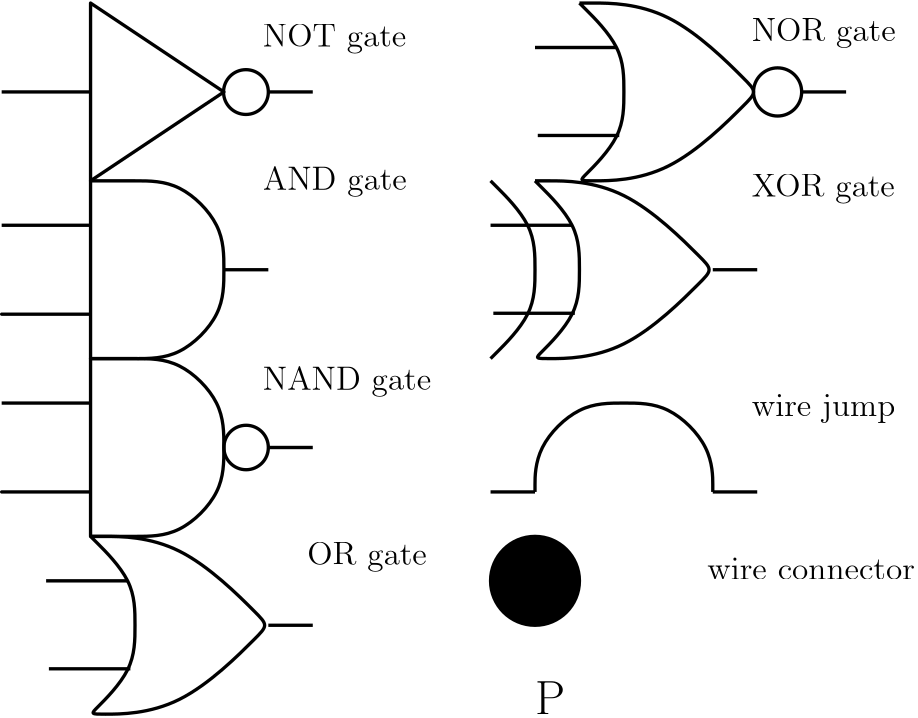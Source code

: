 <?xml version="1.0"?>
<!DOCTYPE ipe SYSTEM "ipe.dtd">
<ipe version="70005" creator="Ipe 7.1.4">
<info created="D:20180214085757" modified="D:20180215223302"/>
<ipestyle name="ipe6">
<symbol name="mark/circle(sx)" transformations="translations">
<path fill="sym-stroke">
0.6 0 0 0.6 0 0 e
0.4 0 0 0.4 0 0 e
</path>
</symbol>
<symbol name="mark/disk(sx)" transformations="translations">
<path fill="sym-stroke">
0.6 0 0 0.6 0 0 e
</path>
</symbol>
<symbol name="mark/fdisk(sfx)" transformations="translations">
<group>
<path fill="sym-fill">
0.5 0 0 0.5 0 0 e
</path>
<path fill="sym-stroke" fillrule="eofill">
0.6 0 0 0.6 0 0 e
0.4 0 0 0.4 0 0 e
</path>
</group>
</symbol>
<symbol name="mark/box(sx)" transformations="translations">
<path fill="sym-stroke" fillrule="eofill">
-0.6 -0.6 m
0.6 -0.6 l
0.6 0.6 l
-0.6 0.6 l
h
-0.4 -0.4 m
0.4 -0.4 l
0.4 0.4 l
-0.4 0.4 l
h
</path>
</symbol>
<symbol name="mark/square(sx)" transformations="translations">
<path fill="sym-stroke">
-0.6 -0.6 m
0.6 -0.6 l
0.6 0.6 l
-0.6 0.6 l
h
</path>
</symbol>
<symbol name="mark/fsquare(sfx)" transformations="translations">
<group>
<path fill="sym-fill">
-0.5 -0.5 m
0.5 -0.5 l
0.5 0.5 l
-0.5 0.5 l
h
</path>
<path fill="sym-stroke" fillrule="eofill">
-0.6 -0.6 m
0.6 -0.6 l
0.6 0.6 l
-0.6 0.6 l
0 -0.4 m
0.4 -0.4 l
0.4 0.4 l
-0.4 0.4 l
h
</path>
</group>
</symbol>
<symbol name="mark/cross(sx)" transformations="translations">
<group>
<path fill="sym-stroke">
-0.43 -0.57 m
0.57 0.43 l
0.43 0.57 l
-0.57 -0.43 l
h
</path>
<path fill="sym-stroke">
-0.43 0.57 m
0.57 -0.43 l
0.43 -0.57 l
-0.57 0.43 l
h
</path>
</group>
</symbol>
<pen name="heavier" value="0.8"/>
<pen name="fat" value="1.2"/>
<pen name="ultrafat" value="2"/>
<symbolsize name="large" value="5"/>
<symbolsize name="small" value="2"/>
<symbolsize name="tiny" value="1.1"/>
<arrowsize name="large" value="10"/>
<arrowsize name="small" value="5"/>
<arrowsize name="tiny" value="3"/>
<color name="red" value="1 0 0"/>
<color name="green" value="0 1 0"/>
<color name="blue" value="0 0 1"/>
<color name="yellow" value="1 1 0"/>
<color name="gray1" value="0.125"/>
<color name="gray2" value="0.25"/>
<color name="gray3" value="0.375"/>
<color name="gray4" value="0.5"/>
<color name="gray5" value="0.625"/>
<color name="gray6" value="0.75"/>
<color name="gray7" value="0.875"/>
<dashstyle name="dashed" value="[4] 0"/>
<dashstyle name="dotted" value="[1 3] 0"/>
<dashstyle name="dash dotted" value="[4 2 1 2] 0"/>
<dashstyle name="dash dot dotted" value="[4 2 1 2 1 2] 0"/>
<textsize name="large" value="\large"/>
<textsize name="small" value="\small"/>
<textsize name="tiny" value="\tiny"/>
<textsize name="Large" value="\Large"/>
<textsize name="LARGE" value="\LARGE"/>
<textsize name="huge" value="\huge"/>
<textsize name="Huge" value="\Huge"/>
<textsize name="footnote" value="\footnotesize"/>
<textstyle name="center" begin="\begin{center}" end="\end{center}"/>
<textstyle name="itemize" begin="\begin{itemize}" end="\end{itemize}"/>
<textstyle name="item" begin="\begin{itemize}\item{}" end="\end{itemize}"/>
</ipestyle>
<ipestyle>
<layout paper="595 842" origin="0 0" frame="595 842"/>
</ipestyle>
<page>
<layer name="alpha"/>
<layer name="beta"/>
<view layers="alpha" active="alpha"/>
<text layer="alpha" matrix="1 0 0 1 -16 -240" pos="126 594.5" stroke="0" type="label" width="60.629" height="8.174" depth="2.32" valign="bottom" size="12">NAND gate</text>
<text matrix="1 0 0 1 -16 -240" pos="126 666.5" stroke="0" type="label" width="51.854" height="8.174" depth="2.32" valign="bottom" size="12">AND gate</text>
<text matrix="1 0 0 1 -16 -256" pos="126 734" stroke="0" type="label" width="51.697" height="8.174" depth="2.32" valign="bottom" size="12">NOT gate</text>
<text matrix="1 0 0 1 160 32" pos="126 392" stroke="0" type="label" width="51.533" height="8.174" depth="2.32" valign="bottom" size="12">XOR gate</text>
<text matrix="1 0 0 1 160 16" pos="126 329" stroke="0" type="label" width="51.701" height="7.939" depth="2.32" valign="bottom" size="12">wire jump</text>
<text matrix="1 0 0 1 144 0" pos="126 288.5" stroke="0" type="label" width="74.788" height="7.935" depth="0" valign="bottom" size="12">wire connector</text>
<text matrix="1 0 0 1 160 16" pos="126 464" stroke="0" type="label" width="51.858" height="8.174" depth="2.32" valign="bottom" size="12">NOR gate</text>
<text matrix="1 0 0 1 0 -240" pos="126 531.5" stroke="0" type="label" width="43.082" height="8.174" depth="2.32" valign="bottom" size="12">OR gate</text>
<path matrix="1 0 0 1 0 -336" stroke="black">
160 784 m
160 784 l
160 784 l
160 784 l
h
</path>
<text matrix="1 0 0 1 192 -576" transformations="translations" pos="16 816" stroke="black" type="label" width="10.815" height="11.761" depth="0" valign="baseline" size="LARGE">P</text>
<text layer="beta" matrix="1 0 0 1 16 -48" transformations="translations" pos="16 816" stroke="black" type="label" width="11.936" height="11.761" depth="0" valign="baseline" size="LARGE">A</text>
<text matrix="1 0 0 1 16 -144" transformations="translations" pos="16 816" stroke="black" type="label" width="8.795" height="11.761" depth="0" valign="baseline" size="LARGE">S</text>
<group layer="alpha">
<path matrix="1 0 0 1 -208 -272" stroke="black" pen="fat">
224 736 m
256 736 l
256 768 l
304 736 l
256 704 l
256 736 l
256 736 l
</path>
<path matrix="1 0 0 1 -208 -272" stroke="black" pen="fat">
8.06235 0 0 8.06235 311.938 735.959 e
</path>
<path stroke="black" pen="fat">
112 464 m
128 464 l
</path>
</group>
<group>
<path matrix="1 0 0 1 -208 -272" stroke="black" pen="fat">
224 688 m
256 688 l
256 704 l
256 640 l
256 656 l
224 656 l
256 656 l
</path>
<path matrix="1 0 0 1 -208 -272" stroke="black" pen="fat">
256 704 m
272 704
288 704
304 688
304 672
304 656
288 640
272 640
256 640 s
</path>
<path stroke="black" pen="fat">
96 400 m
112 400 l
</path>
</group>
<group>
<path matrix="1 0 0 1 -208 -336" stroke="black" pen="fat">
224 688 m
256 688 l
256 704 l
256 640 l
256 656 l
224 656 l
256 656 l
</path>
<path matrix="1 0 0 1 -208 -336" stroke="black" pen="fat">
256 704 m
272 704
288 704
304 688
304 672
304 656
288 640
272 640
256 640 s
</path>
<path matrix="1 0 0 1 -208 -272" stroke="black" pen="fat">
8 0 0 8 312 608 e
</path>
<path stroke="black" pen="fat">
112 336 m
128 336 l
</path>
</group>
<group matrix="1 0 0 1 16 0">
<path matrix="1 0 0 1 -32 -80" stroke="black" pen="fat">
240 576 m
272 576
304 544
304 544
272 512
240 512
240 512
256 528
256 544
256 560
240 576 s
</path>
<path matrix="1 0 0 1 -32 -80" stroke="black" pen="fat">
224 560 m
253.333 560 l
</path>
<path matrix="1 0 0 1 -31 -111.667" stroke="black" pen="fat">
224 560 m
253.333 560 l
</path>
<path matrix="1 0 0 1 -32 -16" stroke="black" pen="fat">
8.66667 0 0 8.66667 311.333 480 e
</path>
<path stroke="black" pen="fat">
304 464 m
288 464 l
</path>
</group>
<group>
<path matrix="1 0 0 1 -191 -303.667" stroke="black" pen="fat">
224 560 m
253.333 560 l
</path>
<group>
<path matrix="1 0 0 1 -192 -272" stroke="black" pen="fat">
240 576 m
272 576
304 544
304 544
272 512
240 512
240 512
256 528
256 544
256 560
240 576 s
</path>
<path matrix="1 0 0 1 -192 -272" stroke="black" pen="fat">
224 560 m
253.333 560 l
</path>
<path stroke="black" pen="fat">
112 272 m
128 272 l
</path>
</group>
</group>
<group>
<path matrix="1 0 0 1 -32 -16" stroke="black" pen="fat">
224 448 m
240 432
240 416
240 400
224 384
224 384
224 384 s
</path>
<path matrix="1 0 0 1 -32 -144" stroke="black" pen="fat">
240 576 m
272 576
304 544
304 544
272 512
240 512
240 512
256 528
256 544
256 560
240 576 s
</path>
<path matrix="1 0 0 1 -32 -144" stroke="black" pen="fat">
224 560 m
253.333 560 l
</path>
<path matrix="1 0 0 1 -31 -175.667" stroke="black" pen="fat">
224 560 m
253.333 560 l
</path>
<path stroke="black" pen="fat">
288 400 m
272 400 l
</path>
</group>
<group>
<path matrix="1 0 0 1 -48 -16" stroke="black" pen="fat">
256 336 m
256 352
272 368
288 368
304 368
320 352
320 336
320 336 s
</path>
<path stroke="black" pen="fat">
192 320 m
208 320 l
</path>
<path stroke="black" pen="fat">
288 320 m
272 320 l
</path>
</group>
<group layer="beta" matrix="1 0 0 1 64 272">
<path matrix="1 0 0 1 -208 -272" stroke="black" pen="fat">
224 736 m
256 736 l
256 768 l
304 736 l
256 704 l
256 736 l
256 736 l
</path>
<path matrix="1 0 0 1 -208 -272" stroke="black" pen="fat">
8.06235 0 0 8.06235 311.938 735.959 e
</path>
<path stroke="black" pen="fat">
112 464 m
128 464 l
</path>
</group>
<group matrix="1 0 0 1 176 352">
<path matrix="1 0 0 1 -208 -272" stroke="black" pen="fat">
224 688 m
256 688 l
256 704 l
256 640 l
256 656 l
224 656 l
256 656 l
</path>
<path matrix="1 0 0 1 -208 -272" stroke="black" pen="fat">
256 704 m
272 704
288 704
304 688
304 672
304 656
288 640
272 640
256 640 s
</path>
<path stroke="black" pen="fat">
96 400 m
112 400 l
</path>
</group>
<group matrix="1 0 0 1 176 256">
<path matrix="1 0 0 1 -208 -272" stroke="black" pen="fat">
224 688 m
256 688 l
256 704 l
256 640 l
256 656 l
224 656 l
256 656 l
</path>
<path matrix="1 0 0 1 -208 -272" stroke="black" pen="fat">
256 704 m
272 704
288 704
304 688
304 672
304 656
288 640
272 640
256 640 s
</path>
<path stroke="black" pen="fat">
96 400 m
112 400 l
</path>
</group>
<group matrix="1 0 0 1 272 432">
<path matrix="1 0 0 1 -191 -303.667" stroke="black" pen="fat">
224 560 m
253.333 560 l
</path>
<group>
<path matrix="1 0 0 1 -192 -272" stroke="black" pen="fat">
240 576 m
272 576
304 544
304 544
272 512
240 512
240 512
256 528
256 544
256 560
240 576 s
</path>
<path matrix="1 0 0 1 -192 -272" stroke="black" pen="fat">
224 560 m
253.333 560 l
</path>
<path stroke="black" pen="fat">
112 272 m
128 272 l
</path>
</group>
</group>
<text matrix="1 0 0 1 16 -176" transformations="translations" pos="16 816" stroke="black" type="label" width="11.265" height="11.761" depth="0" valign="baseline" size="LARGE">B</text>
<text matrix="1 0 0 1 384 -112" transformations="translations" pos="16 816" stroke="black" type="label" width="9.694" height="11.761" depth="0" valign="baseline" size="LARGE">Z</text>
<path stroke="black" pen="fat">
48 672 m
64 672 l
</path>
<path stroke="black" pen="fat">
80 672 m
192 672 l
</path>
<path stroke="black" pen="fat">
48 640 m
192 640 l
</path>
<path layer="alpha" stroke="black" fill="black" pen="fat">
16 0 0 16 208 288 e
</path>
</page>
</ipe>
